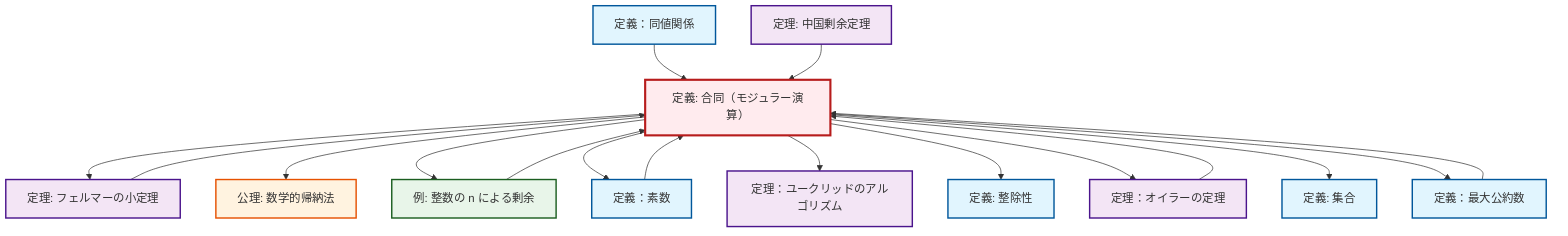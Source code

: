 graph TD
    classDef definition fill:#e1f5fe,stroke:#01579b,stroke-width:2px
    classDef theorem fill:#f3e5f5,stroke:#4a148c,stroke-width:2px
    classDef axiom fill:#fff3e0,stroke:#e65100,stroke-width:2px
    classDef example fill:#e8f5e9,stroke:#1b5e20,stroke-width:2px
    classDef current fill:#ffebee,stroke:#b71c1c,stroke-width:3px
    def-equivalence-relation["定義：同値関係"]:::definition
    def-divisibility["定義: 整除性"]:::definition
    ax-induction["公理: 数学的帰納法"]:::axiom
    thm-euclidean-algorithm["定理：ユークリッドのアルゴリズム"]:::theorem
    thm-fermat-little["定理: フェルマーの小定理"]:::theorem
    thm-euler["定理：オイラーの定理"]:::theorem
    ex-quotient-integers-mod-n["例: 整数の n による剰余"]:::example
    def-prime["定義：素数"]:::definition
    def-set["定義: 集合"]:::definition
    thm-chinese-remainder["定理: 中国剰余定理"]:::theorem
    def-gcd["定義：最大公約数"]:::definition
    def-congruence["定義: 合同（モジュラー演算）"]:::definition
    def-congruence --> thm-fermat-little
    def-congruence --> ax-induction
    def-congruence --> ex-quotient-integers-mod-n
    def-congruence --> def-prime
    def-congruence --> thm-euclidean-algorithm
    def-gcd --> def-congruence
    thm-euler --> def-congruence
    def-equivalence-relation --> def-congruence
    thm-fermat-little --> def-congruence
    def-prime --> def-congruence
    def-congruence --> def-divisibility
    ex-quotient-integers-mod-n --> def-congruence
    def-congruence --> thm-euler
    thm-chinese-remainder --> def-congruence
    def-congruence --> def-set
    def-congruence --> def-gcd
    class def-congruence current